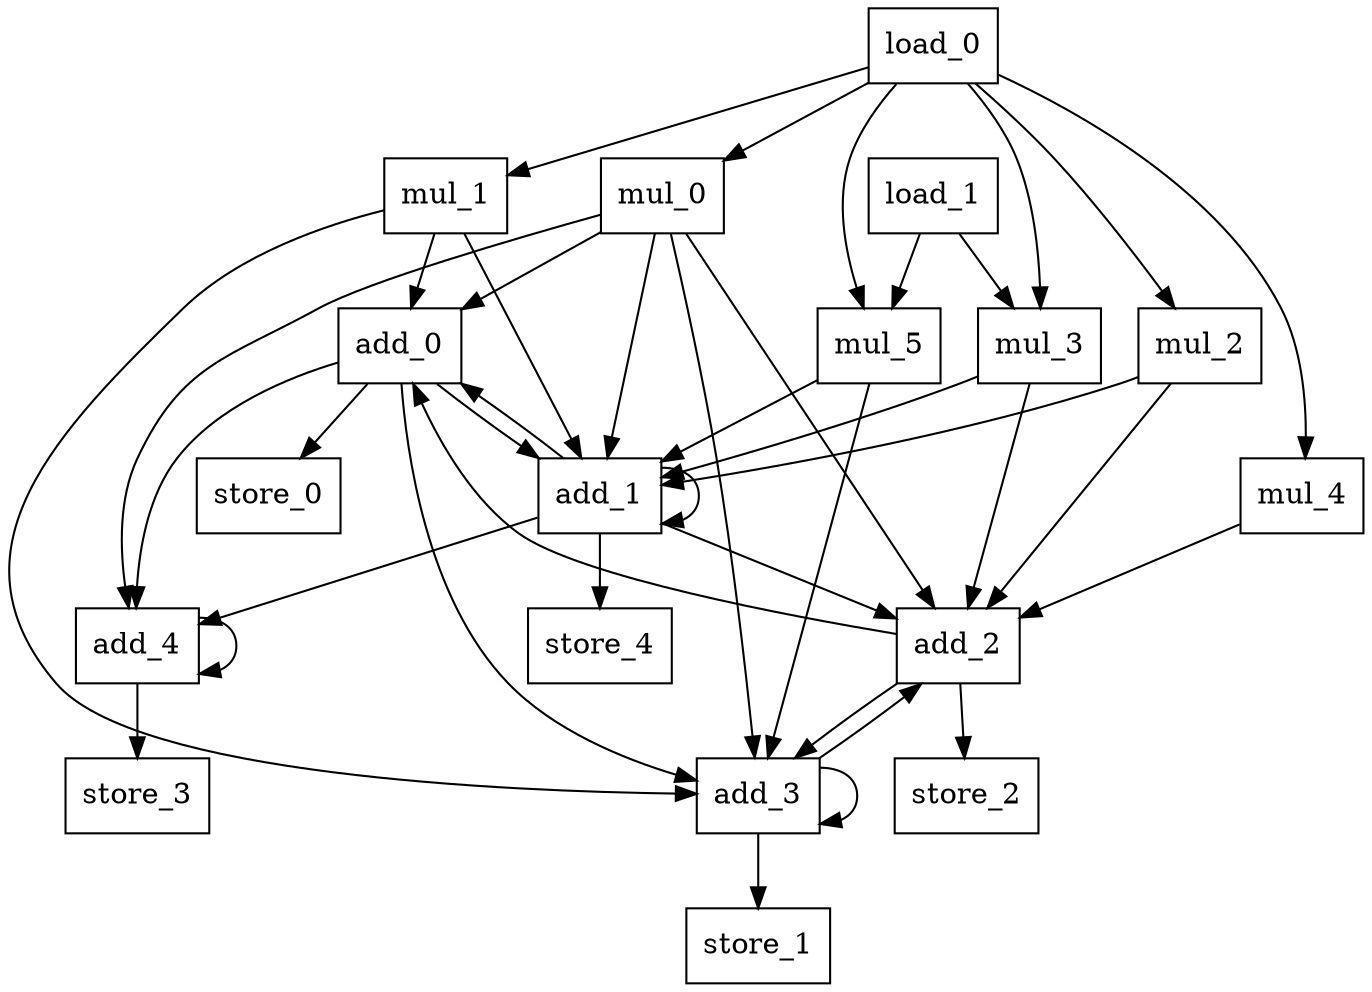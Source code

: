 digraph G{
	add_0[label="add_0";shape=rectangle];
	add_1[label="add_1";shape=rectangle];
	add_2[label="add_2";shape=rectangle];
	add_3[label="add_3";shape=rectangle];
	add_4[label="add_4";shape=rectangle];
	mul_0[label="mul_0";shape=rectangle];
	mul_1[label="mul_1";shape=rectangle];
	mul_2[label="mul_2";shape=rectangle];
	mul_3[label="mul_3";shape=rectangle];
	mul_4[label="mul_4";shape=rectangle];
	mul_5[label="mul_5";shape=rectangle];
	load_0[label="load_0";shape=rectangle];
	load_1[label="load_1";shape=rectangle];
	store_0[label="store_0";shape=rectangle];
	store_1[label="store_1";shape=rectangle];
	store_2[label="store_2";shape=rectangle];
	store_3[label="store_3";shape=rectangle];
	store_4[label="store_4";shape=rectangle];
add_0->add_1;
add_0->add_3;
add_0->add_4;
add_0->store_0;
add_1->add_0;
add_1->add_1;
add_1->add_2;
add_1->add_4;
add_1->store_4;
add_2->add_0;
add_2->add_3;
add_2->store_2;
add_3->add_2;
add_3->add_3;
add_3->store_1;
add_4->add_4;
add_4->store_3;
load_0->mul_0;
load_0->mul_1;
load_0->mul_2;
load_0->mul_3;
load_0->mul_4;
load_0->mul_5;
load_1->mul_3;
load_1->mul_5;
mul_0->add_0;
mul_0->add_1;
mul_0->add_2;
mul_0->add_3;
mul_0->add_4;
mul_1->add_0;
mul_1->add_1;
mul_1->add_3;
mul_2->add_1;
mul_2->add_2;
mul_3->add_1;
mul_3->add_2;
mul_4->add_2;
mul_5->add_1;
mul_5->add_3;
}
